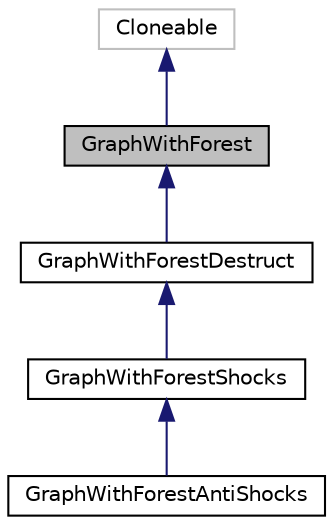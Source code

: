 digraph "GraphWithForest"
{
 // INTERACTIVE_SVG=YES
  bgcolor="transparent";
  edge [fontname="Helvetica",fontsize="10",labelfontname="Helvetica",labelfontsize="10"];
  node [fontname="Helvetica",fontsize="10",shape=record];
  Node0 [label="GraphWithForest",height=0.2,width=0.4,color="black", fillcolor="grey75", style="filled", fontcolor="black"];
  Node1 -> Node0 [dir="back",color="midnightblue",fontsize="10",style="solid",fontname="Helvetica"];
  Node1 [label="Cloneable",height=0.2,width=0.4,color="grey75"];
  Node0 -> Node2 [dir="back",color="midnightblue",fontsize="10",style="solid",fontname="Helvetica"];
  Node2 [label="GraphWithForestDestruct",height=0.2,width=0.4,color="black",URL="$dc/d4d/classumontreal_1_1ssj_1_1networks_1_1staticreliability_1_1GraphWithForestDestruct.html",tooltip="Implements forest for the destructive schema. "];
  Node2 -> Node3 [dir="back",color="midnightblue",fontsize="10",style="solid",fontname="Helvetica"];
  Node3 [label="GraphWithForestShocks",height=0.2,width=0.4,color="black",URL="$de/d80/classumontreal_1_1ssj_1_1networks_1_1staticreliability_1_1GraphWithForestShocks.html",tooltip="Implements forest for the destructive schema with shocks. "];
  Node3 -> Node4 [dir="back",color="midnightblue",fontsize="10",style="solid",fontname="Helvetica"];
  Node4 [label="GraphWithForestAntiShocks",height=0.2,width=0.4,color="black",URL="$d2/d5a/classumontreal_1_1ssj_1_1networks_1_1staticreliability_1_1GraphWithForestAntiShocks.html",tooltip="Implements forest for the schema with anti shocks. "];
}
